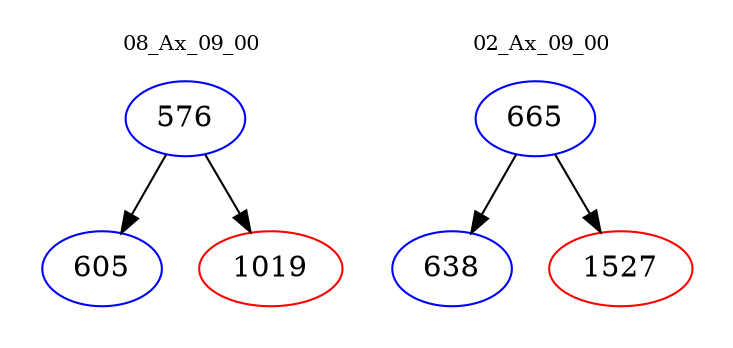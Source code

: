 digraph{
subgraph cluster_0 {
color = white
label = "08_Ax_09_00";
fontsize=10;
T0_576 [label="576", color="blue"]
T0_576 -> T0_605 [color="black"]
T0_605 [label="605", color="blue"]
T0_576 -> T0_1019 [color="black"]
T0_1019 [label="1019", color="red"]
}
subgraph cluster_1 {
color = white
label = "02_Ax_09_00";
fontsize=10;
T1_665 [label="665", color="blue"]
T1_665 -> T1_638 [color="black"]
T1_638 [label="638", color="blue"]
T1_665 -> T1_1527 [color="black"]
T1_1527 [label="1527", color="red"]
}
}

